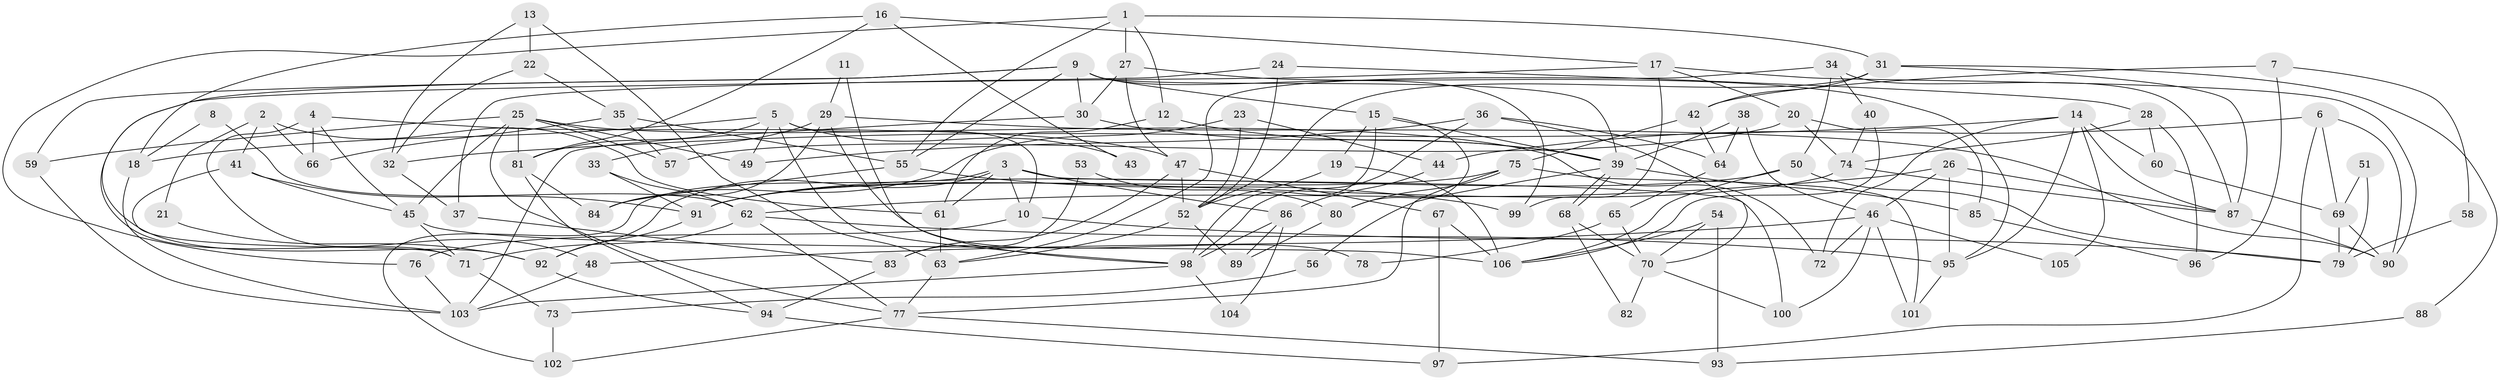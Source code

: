 // Generated by graph-tools (version 1.1) at 2025/11/02/27/25 16:11:23]
// undirected, 106 vertices, 212 edges
graph export_dot {
graph [start="1"]
  node [color=gray90,style=filled];
  1;
  2;
  3;
  4;
  5;
  6;
  7;
  8;
  9;
  10;
  11;
  12;
  13;
  14;
  15;
  16;
  17;
  18;
  19;
  20;
  21;
  22;
  23;
  24;
  25;
  26;
  27;
  28;
  29;
  30;
  31;
  32;
  33;
  34;
  35;
  36;
  37;
  38;
  39;
  40;
  41;
  42;
  43;
  44;
  45;
  46;
  47;
  48;
  49;
  50;
  51;
  52;
  53;
  54;
  55;
  56;
  57;
  58;
  59;
  60;
  61;
  62;
  63;
  64;
  65;
  66;
  67;
  68;
  69;
  70;
  71;
  72;
  73;
  74;
  75;
  76;
  77;
  78;
  79;
  80;
  81;
  82;
  83;
  84;
  85;
  86;
  87;
  88;
  89;
  90;
  91;
  92;
  93;
  94;
  95;
  96;
  97;
  98;
  99;
  100;
  101;
  102;
  103;
  104;
  105;
  106;
  1 -- 31;
  1 -- 27;
  1 -- 12;
  1 -- 55;
  1 -- 76;
  2 -- 61;
  2 -- 41;
  2 -- 21;
  2 -- 66;
  3 -- 61;
  3 -- 10;
  3 -- 86;
  3 -- 92;
  3 -- 100;
  3 -- 102;
  4 -- 47;
  4 -- 48;
  4 -- 45;
  4 -- 66;
  5 -- 81;
  5 -- 98;
  5 -- 10;
  5 -- 18;
  5 -- 43;
  5 -- 49;
  6 -- 90;
  6 -- 69;
  6 -- 44;
  6 -- 97;
  7 -- 42;
  7 -- 96;
  7 -- 58;
  8 -- 18;
  8 -- 62;
  9 -- 30;
  9 -- 39;
  9 -- 15;
  9 -- 55;
  9 -- 59;
  9 -- 92;
  9 -- 99;
  10 -- 76;
  10 -- 79;
  11 -- 98;
  11 -- 29;
  12 -- 39;
  12 -- 61;
  13 -- 22;
  13 -- 63;
  13 -- 32;
  14 -- 95;
  14 -- 87;
  14 -- 32;
  14 -- 60;
  14 -- 72;
  14 -- 105;
  15 -- 80;
  15 -- 19;
  15 -- 39;
  15 -- 98;
  16 -- 17;
  16 -- 18;
  16 -- 43;
  16 -- 81;
  17 -- 71;
  17 -- 99;
  17 -- 20;
  17 -- 90;
  18 -- 103;
  19 -- 106;
  19 -- 52;
  20 -- 74;
  20 -- 57;
  20 -- 85;
  21 -- 92;
  22 -- 35;
  22 -- 32;
  23 -- 84;
  23 -- 44;
  23 -- 52;
  24 -- 52;
  24 -- 37;
  24 -- 28;
  25 -- 77;
  25 -- 57;
  25 -- 45;
  25 -- 49;
  25 -- 59;
  25 -- 72;
  25 -- 81;
  26 -- 62;
  26 -- 46;
  26 -- 87;
  26 -- 95;
  27 -- 95;
  27 -- 47;
  27 -- 30;
  28 -- 60;
  28 -- 74;
  28 -- 96;
  29 -- 84;
  29 -- 90;
  29 -- 33;
  29 -- 78;
  30 -- 39;
  30 -- 103;
  31 -- 87;
  31 -- 52;
  31 -- 42;
  31 -- 88;
  32 -- 37;
  33 -- 91;
  33 -- 62;
  34 -- 87;
  34 -- 50;
  34 -- 40;
  34 -- 63;
  35 -- 66;
  35 -- 55;
  35 -- 57;
  36 -- 49;
  36 -- 98;
  36 -- 64;
  36 -- 70;
  37 -- 83;
  38 -- 46;
  38 -- 39;
  38 -- 64;
  39 -- 68;
  39 -- 68;
  39 -- 56;
  39 -- 85;
  40 -- 74;
  40 -- 106;
  41 -- 91;
  41 -- 45;
  41 -- 71;
  42 -- 64;
  42 -- 75;
  44 -- 86;
  45 -- 71;
  45 -- 106;
  46 -- 101;
  46 -- 72;
  46 -- 48;
  46 -- 100;
  46 -- 105;
  47 -- 52;
  47 -- 67;
  47 -- 83;
  48 -- 103;
  50 -- 91;
  50 -- 106;
  50 -- 79;
  51 -- 69;
  51 -- 79;
  52 -- 63;
  52 -- 89;
  53 -- 80;
  53 -- 83;
  54 -- 106;
  54 -- 70;
  54 -- 93;
  55 -- 84;
  55 -- 99;
  56 -- 73;
  58 -- 79;
  59 -- 103;
  60 -- 69;
  61 -- 63;
  62 -- 71;
  62 -- 77;
  62 -- 95;
  63 -- 77;
  64 -- 65;
  65 -- 70;
  65 -- 78;
  67 -- 106;
  67 -- 97;
  68 -- 70;
  68 -- 82;
  69 -- 90;
  69 -- 79;
  70 -- 100;
  70 -- 82;
  71 -- 73;
  73 -- 102;
  74 -- 91;
  74 -- 87;
  75 -- 77;
  75 -- 80;
  75 -- 91;
  75 -- 101;
  76 -- 103;
  77 -- 93;
  77 -- 102;
  80 -- 89;
  81 -- 84;
  81 -- 94;
  83 -- 94;
  85 -- 96;
  86 -- 98;
  86 -- 89;
  86 -- 104;
  87 -- 90;
  88 -- 93;
  91 -- 92;
  92 -- 94;
  94 -- 97;
  95 -- 101;
  98 -- 103;
  98 -- 104;
}
